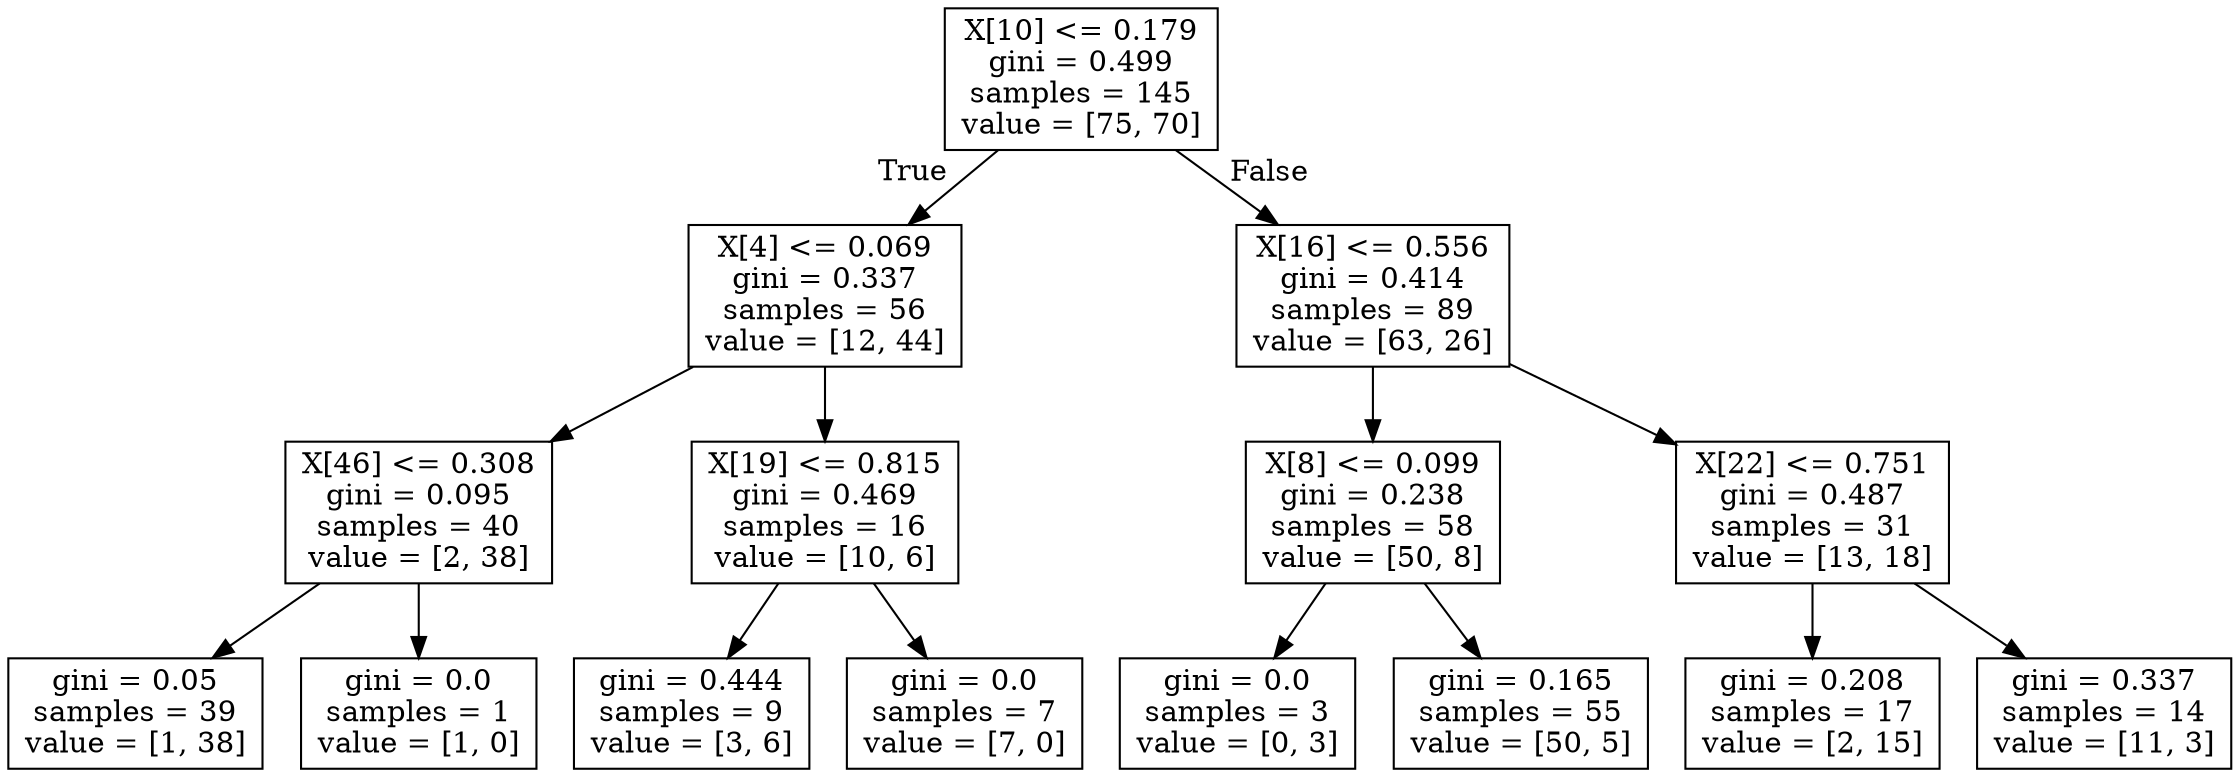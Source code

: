 digraph Tree {
node [shape=box] ;
0 [label="X[10] <= 0.179\ngini = 0.499\nsamples = 145\nvalue = [75, 70]"] ;
1 [label="X[4] <= 0.069\ngini = 0.337\nsamples = 56\nvalue = [12, 44]"] ;
0 -> 1 [labeldistance=2.5, labelangle=45, headlabel="True"] ;
2 [label="X[46] <= 0.308\ngini = 0.095\nsamples = 40\nvalue = [2, 38]"] ;
1 -> 2 ;
3 [label="gini = 0.05\nsamples = 39\nvalue = [1, 38]"] ;
2 -> 3 ;
4 [label="gini = 0.0\nsamples = 1\nvalue = [1, 0]"] ;
2 -> 4 ;
5 [label="X[19] <= 0.815\ngini = 0.469\nsamples = 16\nvalue = [10, 6]"] ;
1 -> 5 ;
6 [label="gini = 0.444\nsamples = 9\nvalue = [3, 6]"] ;
5 -> 6 ;
7 [label="gini = 0.0\nsamples = 7\nvalue = [7, 0]"] ;
5 -> 7 ;
8 [label="X[16] <= 0.556\ngini = 0.414\nsamples = 89\nvalue = [63, 26]"] ;
0 -> 8 [labeldistance=2.5, labelangle=-45, headlabel="False"] ;
9 [label="X[8] <= 0.099\ngini = 0.238\nsamples = 58\nvalue = [50, 8]"] ;
8 -> 9 ;
10 [label="gini = 0.0\nsamples = 3\nvalue = [0, 3]"] ;
9 -> 10 ;
11 [label="gini = 0.165\nsamples = 55\nvalue = [50, 5]"] ;
9 -> 11 ;
12 [label="X[22] <= 0.751\ngini = 0.487\nsamples = 31\nvalue = [13, 18]"] ;
8 -> 12 ;
13 [label="gini = 0.208\nsamples = 17\nvalue = [2, 15]"] ;
12 -> 13 ;
14 [label="gini = 0.337\nsamples = 14\nvalue = [11, 3]"] ;
12 -> 14 ;
}